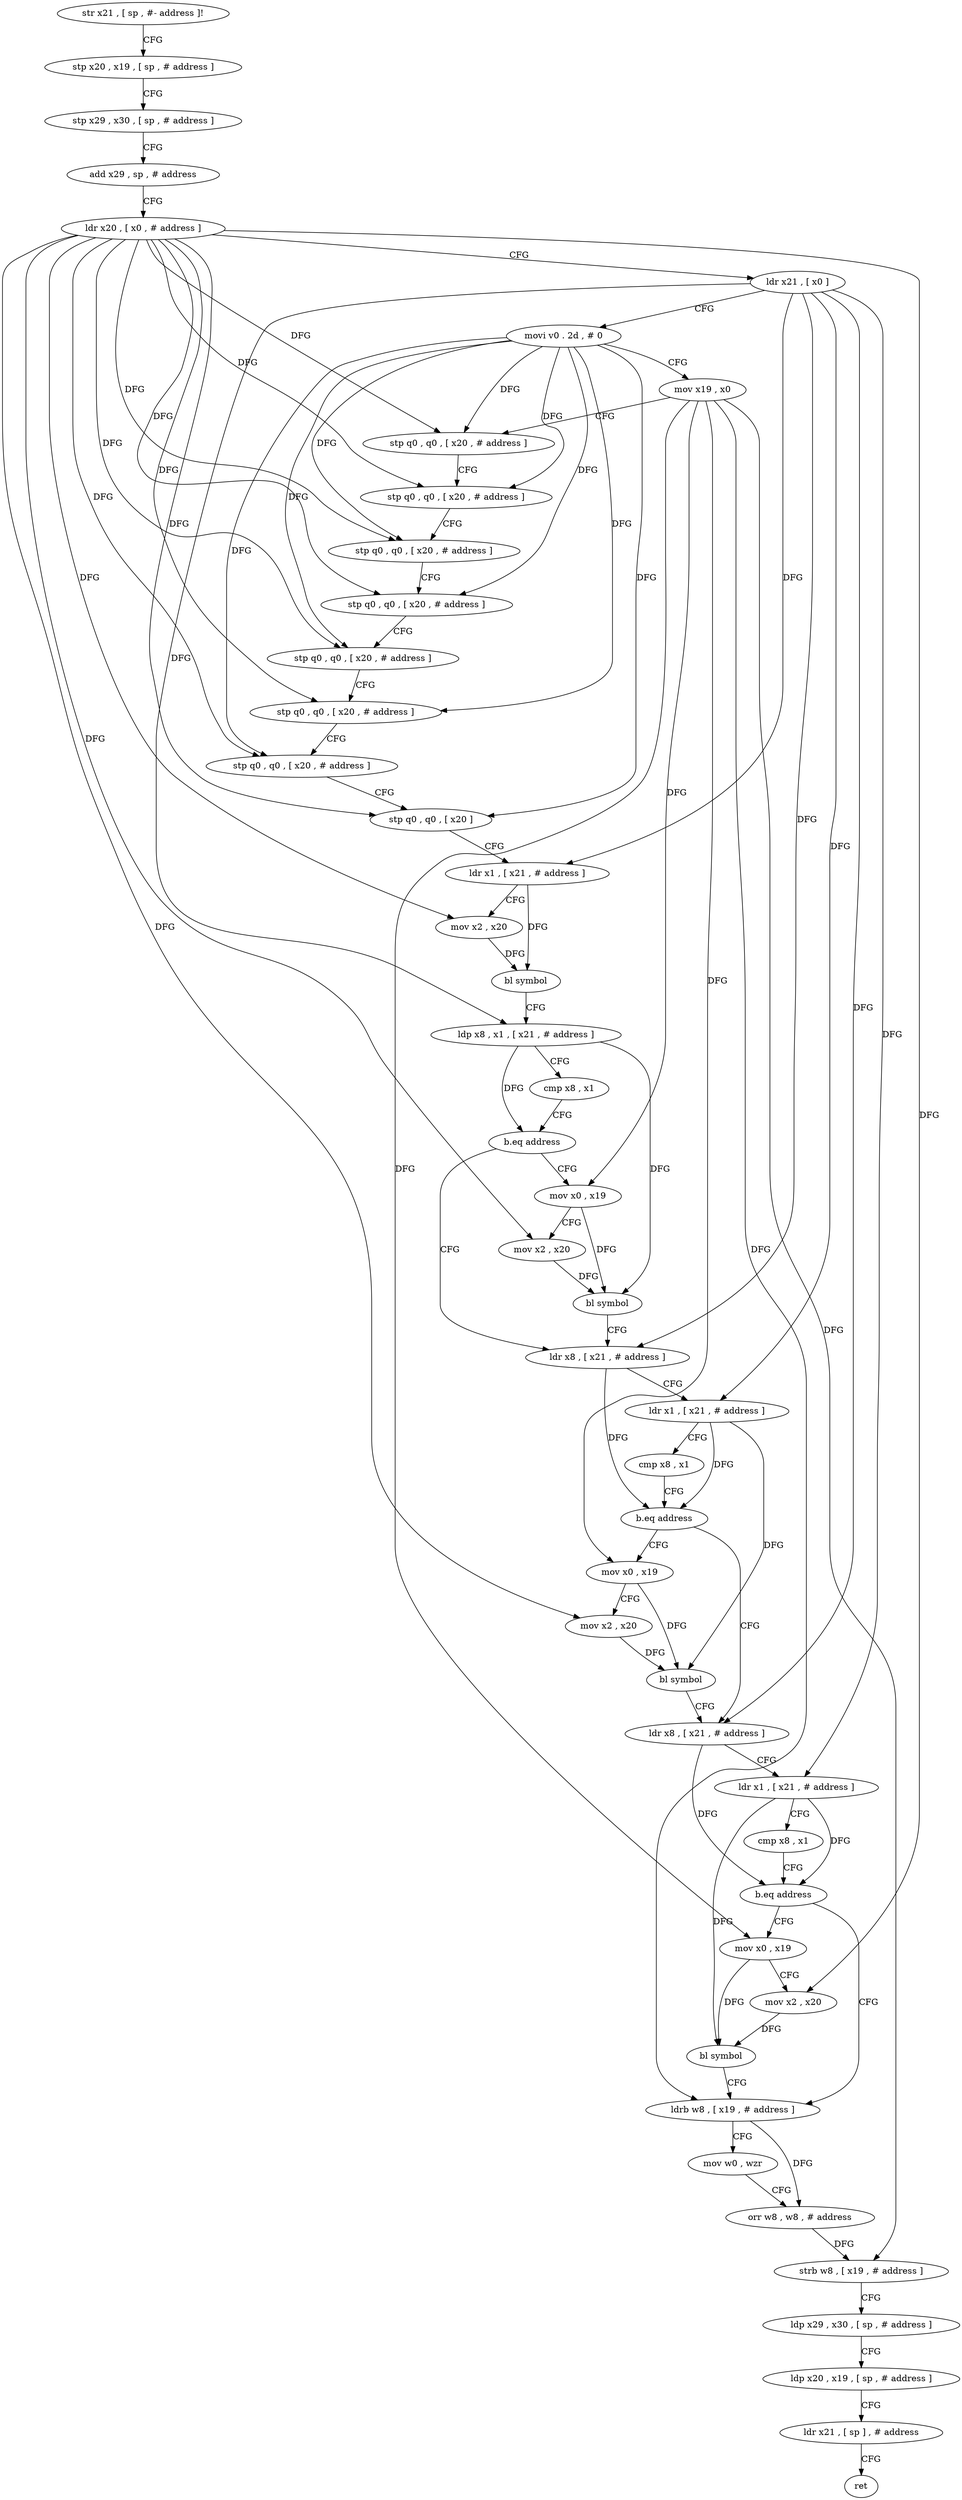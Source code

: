 digraph "func" {
"4216352" [label = "str x21 , [ sp , #- address ]!" ]
"4216356" [label = "stp x20 , x19 , [ sp , # address ]" ]
"4216360" [label = "stp x29 , x30 , [ sp , # address ]" ]
"4216364" [label = "add x29 , sp , # address" ]
"4216368" [label = "ldr x20 , [ x0 , # address ]" ]
"4216372" [label = "ldr x21 , [ x0 ]" ]
"4216376" [label = "movi v0 . 2d , # 0" ]
"4216380" [label = "mov x19 , x0" ]
"4216384" [label = "stp q0 , q0 , [ x20 , # address ]" ]
"4216388" [label = "stp q0 , q0 , [ x20 , # address ]" ]
"4216392" [label = "stp q0 , q0 , [ x20 , # address ]" ]
"4216396" [label = "stp q0 , q0 , [ x20 , # address ]" ]
"4216400" [label = "stp q0 , q0 , [ x20 , # address ]" ]
"4216404" [label = "stp q0 , q0 , [ x20 , # address ]" ]
"4216408" [label = "stp q0 , q0 , [ x20 , # address ]" ]
"4216412" [label = "stp q0 , q0 , [ x20 ]" ]
"4216416" [label = "ldr x1 , [ x21 , # address ]" ]
"4216420" [label = "mov x2 , x20" ]
"4216424" [label = "bl symbol" ]
"4216428" [label = "ldp x8 , x1 , [ x21 , # address ]" ]
"4216432" [label = "cmp x8 , x1" ]
"4216436" [label = "b.eq address" ]
"4216452" [label = "ldr x8 , [ x21 , # address ]" ]
"4216440" [label = "mov x0 , x19" ]
"4216456" [label = "ldr x1 , [ x21 , # address ]" ]
"4216460" [label = "cmp x8 , x1" ]
"4216464" [label = "b.eq address" ]
"4216480" [label = "ldr x8 , [ x21 , # address ]" ]
"4216468" [label = "mov x0 , x19" ]
"4216444" [label = "mov x2 , x20" ]
"4216448" [label = "bl symbol" ]
"4216484" [label = "ldr x1 , [ x21 , # address ]" ]
"4216488" [label = "cmp x8 , x1" ]
"4216492" [label = "b.eq address" ]
"4216508" [label = "ldrb w8 , [ x19 , # address ]" ]
"4216496" [label = "mov x0 , x19" ]
"4216472" [label = "mov x2 , x20" ]
"4216476" [label = "bl symbol" ]
"4216512" [label = "mov w0 , wzr" ]
"4216516" [label = "orr w8 , w8 , # address" ]
"4216520" [label = "strb w8 , [ x19 , # address ]" ]
"4216524" [label = "ldp x29 , x30 , [ sp , # address ]" ]
"4216528" [label = "ldp x20 , x19 , [ sp , # address ]" ]
"4216532" [label = "ldr x21 , [ sp ] , # address" ]
"4216536" [label = "ret" ]
"4216500" [label = "mov x2 , x20" ]
"4216504" [label = "bl symbol" ]
"4216352" -> "4216356" [ label = "CFG" ]
"4216356" -> "4216360" [ label = "CFG" ]
"4216360" -> "4216364" [ label = "CFG" ]
"4216364" -> "4216368" [ label = "CFG" ]
"4216368" -> "4216372" [ label = "CFG" ]
"4216368" -> "4216384" [ label = "DFG" ]
"4216368" -> "4216388" [ label = "DFG" ]
"4216368" -> "4216392" [ label = "DFG" ]
"4216368" -> "4216396" [ label = "DFG" ]
"4216368" -> "4216400" [ label = "DFG" ]
"4216368" -> "4216404" [ label = "DFG" ]
"4216368" -> "4216408" [ label = "DFG" ]
"4216368" -> "4216412" [ label = "DFG" ]
"4216368" -> "4216420" [ label = "DFG" ]
"4216368" -> "4216444" [ label = "DFG" ]
"4216368" -> "4216472" [ label = "DFG" ]
"4216368" -> "4216500" [ label = "DFG" ]
"4216372" -> "4216376" [ label = "CFG" ]
"4216372" -> "4216416" [ label = "DFG" ]
"4216372" -> "4216428" [ label = "DFG" ]
"4216372" -> "4216452" [ label = "DFG" ]
"4216372" -> "4216456" [ label = "DFG" ]
"4216372" -> "4216480" [ label = "DFG" ]
"4216372" -> "4216484" [ label = "DFG" ]
"4216376" -> "4216380" [ label = "CFG" ]
"4216376" -> "4216384" [ label = "DFG" ]
"4216376" -> "4216388" [ label = "DFG" ]
"4216376" -> "4216392" [ label = "DFG" ]
"4216376" -> "4216396" [ label = "DFG" ]
"4216376" -> "4216400" [ label = "DFG" ]
"4216376" -> "4216404" [ label = "DFG" ]
"4216376" -> "4216408" [ label = "DFG" ]
"4216376" -> "4216412" [ label = "DFG" ]
"4216380" -> "4216384" [ label = "CFG" ]
"4216380" -> "4216440" [ label = "DFG" ]
"4216380" -> "4216468" [ label = "DFG" ]
"4216380" -> "4216508" [ label = "DFG" ]
"4216380" -> "4216520" [ label = "DFG" ]
"4216380" -> "4216496" [ label = "DFG" ]
"4216384" -> "4216388" [ label = "CFG" ]
"4216388" -> "4216392" [ label = "CFG" ]
"4216392" -> "4216396" [ label = "CFG" ]
"4216396" -> "4216400" [ label = "CFG" ]
"4216400" -> "4216404" [ label = "CFG" ]
"4216404" -> "4216408" [ label = "CFG" ]
"4216408" -> "4216412" [ label = "CFG" ]
"4216412" -> "4216416" [ label = "CFG" ]
"4216416" -> "4216420" [ label = "CFG" ]
"4216416" -> "4216424" [ label = "DFG" ]
"4216420" -> "4216424" [ label = "DFG" ]
"4216424" -> "4216428" [ label = "CFG" ]
"4216428" -> "4216432" [ label = "CFG" ]
"4216428" -> "4216436" [ label = "DFG" ]
"4216428" -> "4216448" [ label = "DFG" ]
"4216432" -> "4216436" [ label = "CFG" ]
"4216436" -> "4216452" [ label = "CFG" ]
"4216436" -> "4216440" [ label = "CFG" ]
"4216452" -> "4216456" [ label = "CFG" ]
"4216452" -> "4216464" [ label = "DFG" ]
"4216440" -> "4216444" [ label = "CFG" ]
"4216440" -> "4216448" [ label = "DFG" ]
"4216456" -> "4216460" [ label = "CFG" ]
"4216456" -> "4216464" [ label = "DFG" ]
"4216456" -> "4216476" [ label = "DFG" ]
"4216460" -> "4216464" [ label = "CFG" ]
"4216464" -> "4216480" [ label = "CFG" ]
"4216464" -> "4216468" [ label = "CFG" ]
"4216480" -> "4216484" [ label = "CFG" ]
"4216480" -> "4216492" [ label = "DFG" ]
"4216468" -> "4216472" [ label = "CFG" ]
"4216468" -> "4216476" [ label = "DFG" ]
"4216444" -> "4216448" [ label = "DFG" ]
"4216448" -> "4216452" [ label = "CFG" ]
"4216484" -> "4216488" [ label = "CFG" ]
"4216484" -> "4216492" [ label = "DFG" ]
"4216484" -> "4216504" [ label = "DFG" ]
"4216488" -> "4216492" [ label = "CFG" ]
"4216492" -> "4216508" [ label = "CFG" ]
"4216492" -> "4216496" [ label = "CFG" ]
"4216508" -> "4216512" [ label = "CFG" ]
"4216508" -> "4216516" [ label = "DFG" ]
"4216496" -> "4216500" [ label = "CFG" ]
"4216496" -> "4216504" [ label = "DFG" ]
"4216472" -> "4216476" [ label = "DFG" ]
"4216476" -> "4216480" [ label = "CFG" ]
"4216512" -> "4216516" [ label = "CFG" ]
"4216516" -> "4216520" [ label = "DFG" ]
"4216520" -> "4216524" [ label = "CFG" ]
"4216524" -> "4216528" [ label = "CFG" ]
"4216528" -> "4216532" [ label = "CFG" ]
"4216532" -> "4216536" [ label = "CFG" ]
"4216500" -> "4216504" [ label = "DFG" ]
"4216504" -> "4216508" [ label = "CFG" ]
}
